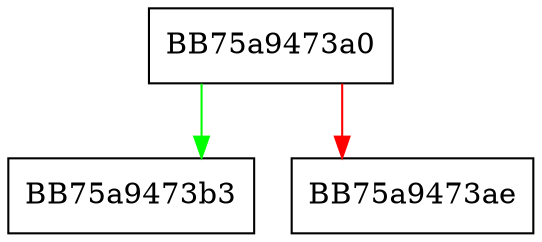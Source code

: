 digraph gmtime {
  node [shape="box"];
  graph [splines=ortho];
  BB75a9473a0 -> BB75a9473b3 [color="green"];
  BB75a9473a0 -> BB75a9473ae [color="red"];
}
